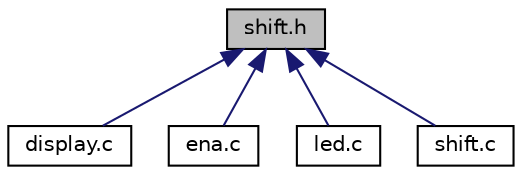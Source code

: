 digraph G
{
  edge [fontname="Helvetica",fontsize="10",labelfontname="Helvetica",labelfontsize="10"];
  node [fontname="Helvetica",fontsize="10",shape=record];
  Node1 [label="shift.h",height=0.2,width=0.4,color="black", fillcolor="grey75", style="filled" fontcolor="black"];
  Node1 -> Node2 [dir="back",color="midnightblue",fontsize="10",style="solid",fontname="Helvetica"];
  Node2 [label="display.c",height=0.2,width=0.4,color="black", fillcolor="white", style="filled",URL="$display_8c.html",tooltip="Routinen zur Displaysteuerung."];
  Node1 -> Node3 [dir="back",color="midnightblue",fontsize="10",style="solid",fontname="Helvetica"];
  Node3 [label="ena.c",height=0.2,width=0.4,color="black", fillcolor="white", style="filled",URL="$ena_8c.html",tooltip="Routinen zur Steuerung der Enable-Leitungen."];
  Node1 -> Node4 [dir="back",color="midnightblue",fontsize="10",style="solid",fontname="Helvetica"];
  Node4 [label="led.c",height=0.2,width=0.4,color="black", fillcolor="white", style="filled",URL="$led_8c.html",tooltip="Routinen zur LED-Steuerung."];
  Node1 -> Node5 [dir="back",color="midnightblue",fontsize="10",style="solid",fontname="Helvetica"];
  Node5 [label="shift.c",height=0.2,width=0.4,color="black", fillcolor="white", style="filled",URL="$shift_8c.html",tooltip="Routinen zur Ansteuerung der Shift-Register."];
}
